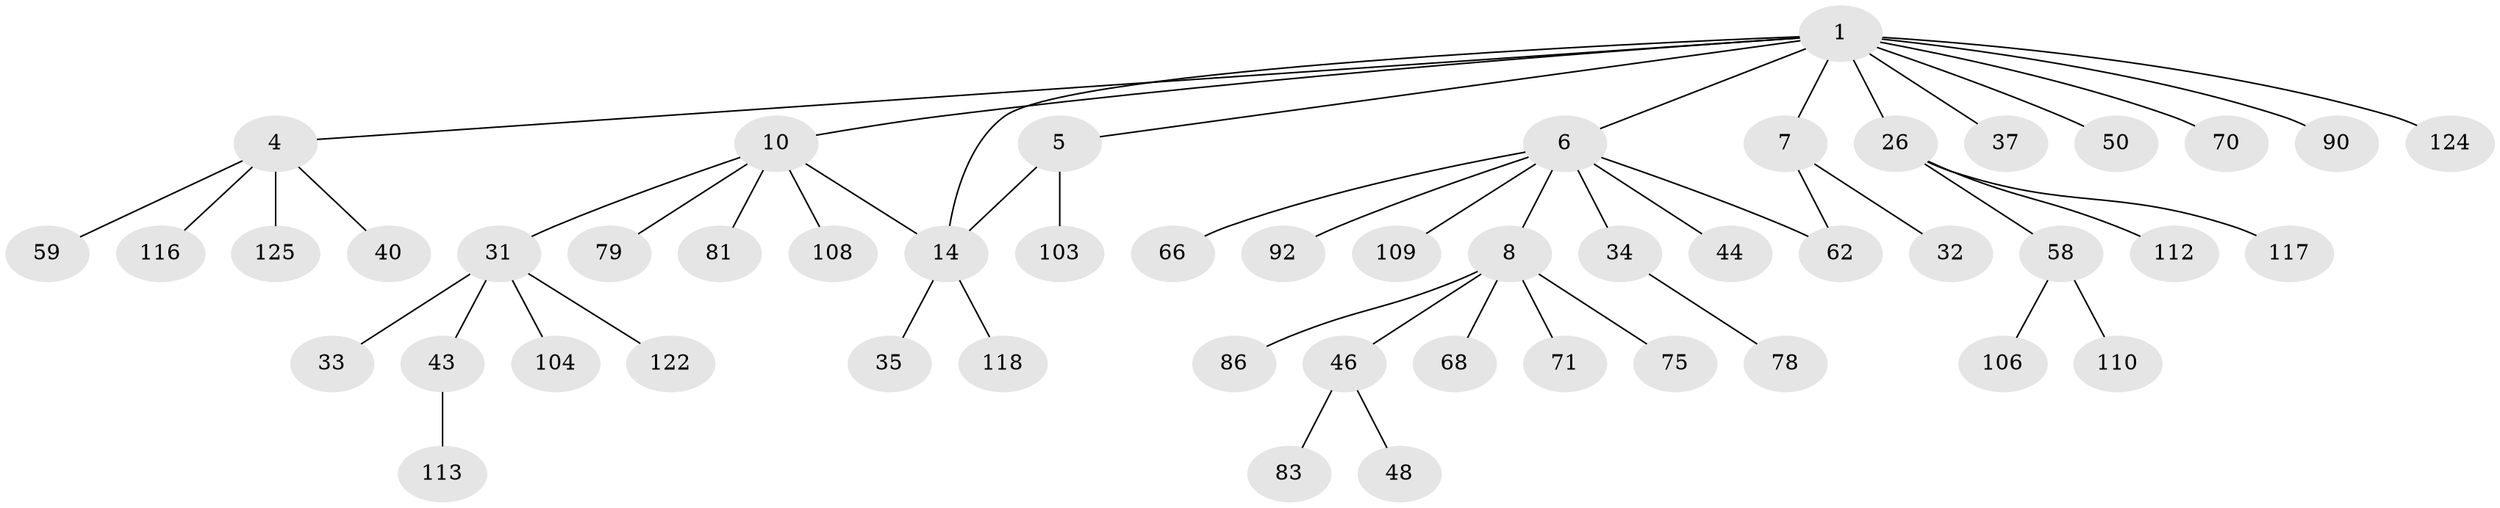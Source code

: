 // original degree distribution, {6: 0.032, 3: 0.128, 5: 0.04, 4: 0.064, 2: 0.264, 1: 0.472}
// Generated by graph-tools (version 1.1) at 2025/17/03/04/25 18:17:12]
// undirected, 50 vertices, 52 edges
graph export_dot {
graph [start="1"]
  node [color=gray90,style=filled];
  1 [super="+2+3"];
  4 [super="+11"];
  5 [super="+76+18+9"];
  6 [super="+21"];
  7 [super="+41+12"];
  8 [super="+15"];
  10 [super="+13+20+82"];
  14 [super="+19+49+69"];
  26 [super="+52+80+47"];
  31 [super="+60+107+36"];
  32;
  33 [super="+101"];
  34 [super="+54+119"];
  35 [super="+121"];
  37 [super="+74"];
  40 [super="+100"];
  43 [super="+53"];
  44 [super="+57+56"];
  46 [super="+115+84+61"];
  48 [super="+51"];
  50 [super="+67+65"];
  58 [super="+91"];
  59 [super="+102"];
  62 [super="+123+87"];
  66;
  68 [super="+89"];
  70;
  71;
  75 [super="+85+111+120"];
  78;
  79 [super="+114"];
  81;
  83;
  86;
  90;
  92;
  103;
  104;
  106;
  108;
  109;
  110;
  112;
  113;
  116;
  117;
  118;
  122;
  124;
  125;
  1 -- 7;
  1 -- 10;
  1 -- 14;
  1 -- 90;
  1 -- 50;
  1 -- 4;
  1 -- 37;
  1 -- 5;
  1 -- 26;
  1 -- 124;
  1 -- 70;
  1 -- 6;
  4 -- 40;
  4 -- 59;
  4 -- 125;
  4 -- 116;
  5 -- 103;
  5 -- 14;
  6 -- 8;
  6 -- 34;
  6 -- 66;
  6 -- 44;
  6 -- 109;
  6 -- 62;
  6 -- 92;
  7 -- 32;
  7 -- 62;
  8 -- 46;
  8 -- 68;
  8 -- 86;
  8 -- 71;
  8 -- 75;
  10 -- 108;
  10 -- 81;
  10 -- 31;
  10 -- 14;
  10 -- 79;
  14 -- 118;
  14 -- 35;
  26 -- 117;
  26 -- 112;
  26 -- 58;
  31 -- 33;
  31 -- 104;
  31 -- 122;
  31 -- 43;
  34 -- 78;
  43 -- 113;
  46 -- 48;
  46 -- 83;
  58 -- 110;
  58 -- 106;
}
